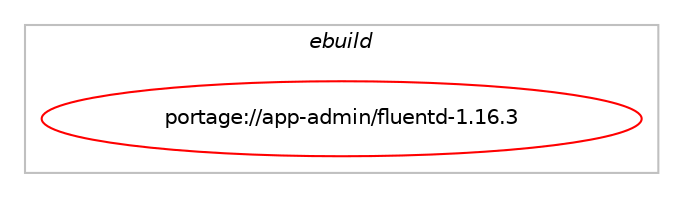 digraph prolog {

# *************
# Graph options
# *************

newrank=true;
concentrate=true;
compound=true;
graph [rankdir=LR,fontname=Helvetica,fontsize=10,ranksep=1.5];#, ranksep=2.5, nodesep=0.2];
edge  [arrowhead=vee];
node  [fontname=Helvetica,fontsize=10];

# **********
# The ebuild
# **********

subgraph cluster_leftcol {
color=gray;
label=<<i>ebuild</i>>;
id [label="portage://app-admin/fluentd-1.16.3", color=red, width=4, href="../app-admin/fluentd-1.16.3.svg"];
}

# ****************
# The dependencies
# ****************

subgraph cluster_midcol {
color=gray;
label=<<i>dependencies</i>>;
subgraph cluster_compile {
fillcolor="#eeeeee";
style=filled;
label=<<i>compile</i>>;
# *** BEGIN UNKNOWN DEPENDENCY TYPE (TODO) ***
# id -> equal(use_conditional_group(positive,ruby_targets_ruby31,portage://app-admin/fluentd-1.16.3,[use_conditional_group(positive,test,portage://app-admin/fluentd-1.16.3,[package_dependency(portage://app-admin/fluentd-1.16.3,install,no,dev-ruby,flexmock,none,[,,],[],[use(enable(ruby_targets_ruby31),negative)])])]))
# *** END UNKNOWN DEPENDENCY TYPE (TODO) ***

# *** BEGIN UNKNOWN DEPENDENCY TYPE (TODO) ***
# id -> equal(use_conditional_group(positive,ruby_targets_ruby31,portage://app-admin/fluentd-1.16.3,[package_dependency(portage://app-admin/fluentd-1.16.3,install,no,dev-lang,ruby,none,[,,],[slot(3.1)],[])]))
# *** END UNKNOWN DEPENDENCY TYPE (TODO) ***

# *** BEGIN UNKNOWN DEPENDENCY TYPE (TODO) ***
# id -> equal(use_conditional_group(positive,ruby_targets_ruby31,portage://app-admin/fluentd-1.16.3,[package_dependency(portage://app-admin/fluentd-1.16.3,install,no,virtual,rubygems,none,[,,],[],[use(enable(ruby_targets_ruby31),negative)])]))
# *** END UNKNOWN DEPENDENCY TYPE (TODO) ***

# *** BEGIN UNKNOWN DEPENDENCY TYPE (TODO) ***
# id -> equal(use_conditional_group(positive,ruby_targets_ruby32,portage://app-admin/fluentd-1.16.3,[use_conditional_group(positive,test,portage://app-admin/fluentd-1.16.3,[package_dependency(portage://app-admin/fluentd-1.16.3,install,no,dev-ruby,flexmock,none,[,,],[],[use(enable(ruby_targets_ruby32),negative)])])]))
# *** END UNKNOWN DEPENDENCY TYPE (TODO) ***

# *** BEGIN UNKNOWN DEPENDENCY TYPE (TODO) ***
# id -> equal(use_conditional_group(positive,ruby_targets_ruby32,portage://app-admin/fluentd-1.16.3,[package_dependency(portage://app-admin/fluentd-1.16.3,install,no,dev-lang,ruby,none,[,,],[slot(3.2)],[])]))
# *** END UNKNOWN DEPENDENCY TYPE (TODO) ***

# *** BEGIN UNKNOWN DEPENDENCY TYPE (TODO) ***
# id -> equal(use_conditional_group(positive,ruby_targets_ruby32,portage://app-admin/fluentd-1.16.3,[package_dependency(portage://app-admin/fluentd-1.16.3,install,no,virtual,rubygems,none,[,,],[],[use(enable(ruby_targets_ruby32),negative)])]))
# *** END UNKNOWN DEPENDENCY TYPE (TODO) ***

# *** BEGIN UNKNOWN DEPENDENCY TYPE (TODO) ***
# id -> equal(use_conditional_group(positive,test,portage://app-admin/fluentd-1.16.3,[package_dependency(portage://app-admin/fluentd-1.16.3,install,no,dev-ruby,async,none,[,,],[],[]),package_dependency(portage://app-admin/fluentd-1.16.3,install,no,dev-ruby,test-unit-rr,none,[,,],[],[]),package_dependency(portage://app-admin/fluentd-1.16.3,install,no,dev-ruby,rr,none,[,,],[],[use(enable(test),none)]),package_dependency(portage://app-admin/fluentd-1.16.3,install,no,dev-ruby,timecop,none,[,,],[],[])]))
# *** END UNKNOWN DEPENDENCY TYPE (TODO) ***

# *** BEGIN UNKNOWN DEPENDENCY TYPE (TODO) ***
# id -> equal(package_dependency(portage://app-admin/fluentd-1.16.3,install,no,acct-group,fluentd,none,[,,],[],[]))
# *** END UNKNOWN DEPENDENCY TYPE (TODO) ***

# *** BEGIN UNKNOWN DEPENDENCY TYPE (TODO) ***
# id -> equal(package_dependency(portage://app-admin/fluentd-1.16.3,install,no,acct-user,fluentd,none,[,,],[],[]))
# *** END UNKNOWN DEPENDENCY TYPE (TODO) ***

}
subgraph cluster_compileandrun {
fillcolor="#eeeeee";
style=filled;
label=<<i>compile and run</i>>;
}
subgraph cluster_run {
fillcolor="#eeeeee";
style=filled;
label=<<i>run</i>>;
# *** BEGIN UNKNOWN DEPENDENCY TYPE (TODO) ***
# id -> equal(use_conditional_group(positive,ruby_targets_ruby31,portage://app-admin/fluentd-1.16.3,[package_dependency(portage://app-admin/fluentd-1.16.3,run,no,dev-lang,ruby,none,[,,],[slot(3.1)],[])]))
# *** END UNKNOWN DEPENDENCY TYPE (TODO) ***

# *** BEGIN UNKNOWN DEPENDENCY TYPE (TODO) ***
# id -> equal(use_conditional_group(positive,ruby_targets_ruby31,portage://app-admin/fluentd-1.16.3,[package_dependency(portage://app-admin/fluentd-1.16.3,run,no,dev-ruby,bundler,none,[,,],[],[use(enable(ruby_targets_ruby31),negative)]),package_dependency(portage://app-admin/fluentd-1.16.3,run,no,dev-ruby,coolio,greaterequal,[1.4.5,,,1.4.5],[],[use(enable(ruby_targets_ruby31),negative)]),package_dependency(portage://app-admin/fluentd-1.16.3,run,no,dev-ruby,http_parser_rb,greaterequal,[0.5.1,,,0.5.1],[],[use(enable(ruby_targets_ruby31),negative)]),package_dependency(portage://app-admin/fluentd-1.16.3,run,no,dev-ruby,msgpack,greaterequal,[1.3.1,,,1.3.1],[],[use(enable(ruby_targets_ruby31),negative)]),package_dependency(portage://app-admin/fluentd-1.16.3,run,no,dev-ruby,serverengine,greaterequal,[2.2.5,,,2.2.5],[],[use(enable(ruby_targets_ruby31),negative)]),package_dependency(portage://app-admin/fluentd-1.16.3,run,no,dev-ruby,sigdump,greaterequal,[0.2.2,,,0.2.2],[],[use(enable(ruby_targets_ruby31),negative)]),package_dependency(portage://app-admin/fluentd-1.16.3,run,no,dev-ruby,strptime,greaterequal,[0.2.4,,,0.2.4],[],[use(enable(ruby_targets_ruby31),negative)]),package_dependency(portage://app-admin/fluentd-1.16.3,run,no,dev-ruby,tzinfo,greaterequal,[1.0,,,1.0],[],[use(enable(ruby_targets_ruby31),negative)]),package_dependency(portage://app-admin/fluentd-1.16.3,run,no,dev-ruby,webrick,equal,[1.7*,,,1.7*],[],[use(enable(ruby_targets_ruby31),negative)]),package_dependency(portage://app-admin/fluentd-1.16.3,run,no,dev-ruby,yajl-ruby,greaterequal,[1.0,,,1.0],[],[use(enable(ruby_targets_ruby31),negative)])]))
# *** END UNKNOWN DEPENDENCY TYPE (TODO) ***

# *** BEGIN UNKNOWN DEPENDENCY TYPE (TODO) ***
# id -> equal(use_conditional_group(positive,ruby_targets_ruby31,portage://app-admin/fluentd-1.16.3,[package_dependency(portage://app-admin/fluentd-1.16.3,run,no,virtual,rubygems,none,[,,],[],[use(enable(ruby_targets_ruby31),negative)])]))
# *** END UNKNOWN DEPENDENCY TYPE (TODO) ***

# *** BEGIN UNKNOWN DEPENDENCY TYPE (TODO) ***
# id -> equal(use_conditional_group(positive,ruby_targets_ruby32,portage://app-admin/fluentd-1.16.3,[package_dependency(portage://app-admin/fluentd-1.16.3,run,no,dev-lang,ruby,none,[,,],[slot(3.2)],[])]))
# *** END UNKNOWN DEPENDENCY TYPE (TODO) ***

# *** BEGIN UNKNOWN DEPENDENCY TYPE (TODO) ***
# id -> equal(use_conditional_group(positive,ruby_targets_ruby32,portage://app-admin/fluentd-1.16.3,[package_dependency(portage://app-admin/fluentd-1.16.3,run,no,dev-ruby,bundler,none,[,,],[],[use(enable(ruby_targets_ruby32),negative)]),package_dependency(portage://app-admin/fluentd-1.16.3,run,no,dev-ruby,coolio,greaterequal,[1.4.5,,,1.4.5],[],[use(enable(ruby_targets_ruby32),negative)]),package_dependency(portage://app-admin/fluentd-1.16.3,run,no,dev-ruby,http_parser_rb,greaterequal,[0.5.1,,,0.5.1],[],[use(enable(ruby_targets_ruby32),negative)]),package_dependency(portage://app-admin/fluentd-1.16.3,run,no,dev-ruby,msgpack,greaterequal,[1.3.1,,,1.3.1],[],[use(enable(ruby_targets_ruby32),negative)]),package_dependency(portage://app-admin/fluentd-1.16.3,run,no,dev-ruby,serverengine,greaterequal,[2.2.5,,,2.2.5],[],[use(enable(ruby_targets_ruby32),negative)]),package_dependency(portage://app-admin/fluentd-1.16.3,run,no,dev-ruby,sigdump,greaterequal,[0.2.2,,,0.2.2],[],[use(enable(ruby_targets_ruby32),negative)]),package_dependency(portage://app-admin/fluentd-1.16.3,run,no,dev-ruby,strptime,greaterequal,[0.2.4,,,0.2.4],[],[use(enable(ruby_targets_ruby32),negative)]),package_dependency(portage://app-admin/fluentd-1.16.3,run,no,dev-ruby,tzinfo,greaterequal,[1.0,,,1.0],[],[use(enable(ruby_targets_ruby32),negative)]),package_dependency(portage://app-admin/fluentd-1.16.3,run,no,dev-ruby,webrick,equal,[1.7*,,,1.7*],[],[use(enable(ruby_targets_ruby32),negative)]),package_dependency(portage://app-admin/fluentd-1.16.3,run,no,dev-ruby,yajl-ruby,greaterequal,[1.0,,,1.0],[],[use(enable(ruby_targets_ruby32),negative)])]))
# *** END UNKNOWN DEPENDENCY TYPE (TODO) ***

# *** BEGIN UNKNOWN DEPENDENCY TYPE (TODO) ***
# id -> equal(use_conditional_group(positive,ruby_targets_ruby32,portage://app-admin/fluentd-1.16.3,[package_dependency(portage://app-admin/fluentd-1.16.3,run,no,virtual,rubygems,none,[,,],[],[use(enable(ruby_targets_ruby32),negative)])]))
# *** END UNKNOWN DEPENDENCY TYPE (TODO) ***

# *** BEGIN UNKNOWN DEPENDENCY TYPE (TODO) ***
# id -> equal(package_dependency(portage://app-admin/fluentd-1.16.3,run,no,acct-group,fluentd,none,[,,],[],[]))
# *** END UNKNOWN DEPENDENCY TYPE (TODO) ***

# *** BEGIN UNKNOWN DEPENDENCY TYPE (TODO) ***
# id -> equal(package_dependency(portage://app-admin/fluentd-1.16.3,run,no,acct-user,fluentd,none,[,,],[],[]))
# *** END UNKNOWN DEPENDENCY TYPE (TODO) ***

}
}

# **************
# The candidates
# **************

subgraph cluster_choices {
rank=same;
color=gray;
label=<<i>candidates</i>>;

}

}
